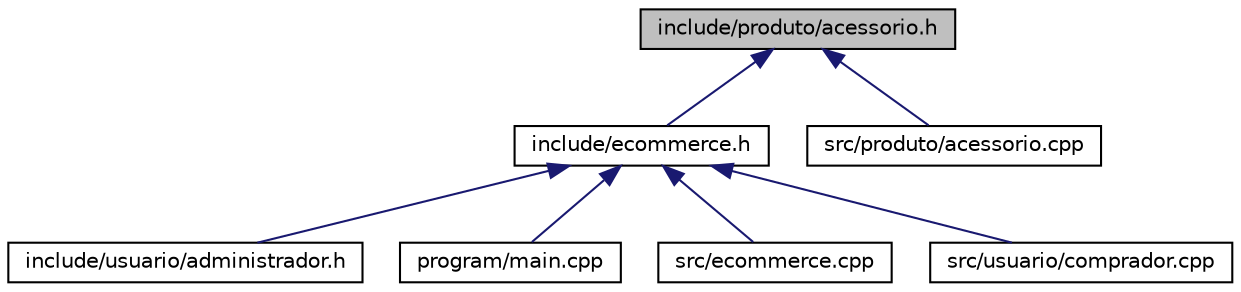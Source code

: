 digraph "include/produto/acessorio.h"
{
  edge [fontname="Helvetica",fontsize="10",labelfontname="Helvetica",labelfontsize="10"];
  node [fontname="Helvetica",fontsize="10",shape=record];
  Node5 [label="include/produto/acessorio.h",height=0.2,width=0.4,color="black", fillcolor="grey75", style="filled", fontcolor="black"];
  Node5 -> Node6 [dir="back",color="midnightblue",fontsize="10",style="solid"];
  Node6 [label="include/ecommerce.h",height=0.2,width=0.4,color="black", fillcolor="white", style="filled",URL="$ecommerce_8h.html"];
  Node6 -> Node7 [dir="back",color="midnightblue",fontsize="10",style="solid"];
  Node7 [label="include/usuario/administrador.h",height=0.2,width=0.4,color="black", fillcolor="white", style="filled",URL="$administrador_8h.html"];
  Node6 -> Node8 [dir="back",color="midnightblue",fontsize="10",style="solid"];
  Node8 [label="program/main.cpp",height=0.2,width=0.4,color="black", fillcolor="white", style="filled",URL="$main_8cpp.html"];
  Node6 -> Node9 [dir="back",color="midnightblue",fontsize="10",style="solid"];
  Node9 [label="src/ecommerce.cpp",height=0.2,width=0.4,color="black", fillcolor="white", style="filled",URL="$ecommerce_8cpp.html"];
  Node6 -> Node10 [dir="back",color="midnightblue",fontsize="10",style="solid"];
  Node10 [label="src/usuario/comprador.cpp",height=0.2,width=0.4,color="black", fillcolor="white", style="filled",URL="$comprador_8cpp.html"];
  Node5 -> Node11 [dir="back",color="midnightblue",fontsize="10",style="solid"];
  Node11 [label="src/produto/acessorio.cpp",height=0.2,width=0.4,color="black", fillcolor="white", style="filled",URL="$acessorio_8cpp.html"];
}
